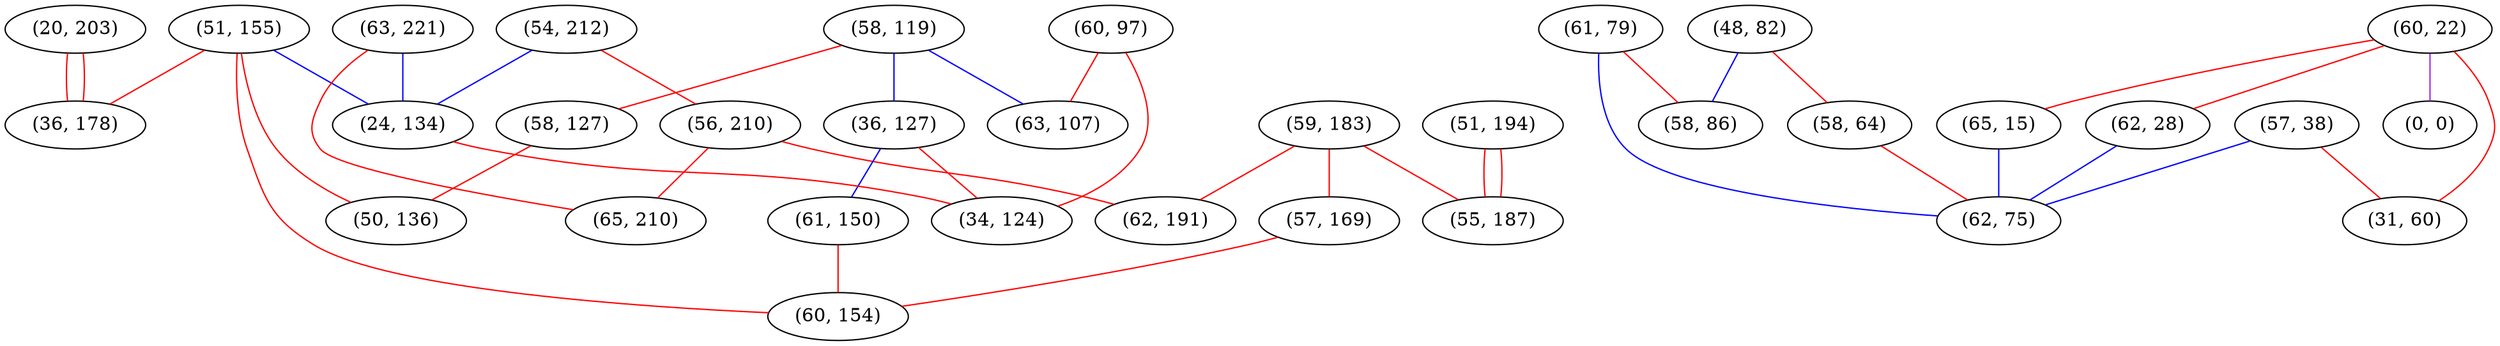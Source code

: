 graph "" {
"(54, 212)";
"(56, 210)";
"(59, 183)";
"(58, 119)";
"(51, 155)";
"(60, 97)";
"(36, 127)";
"(48, 82)";
"(58, 127)";
"(63, 221)";
"(58, 64)";
"(57, 38)";
"(60, 22)";
"(20, 203)";
"(51, 194)";
"(36, 178)";
"(50, 136)";
"(61, 79)";
"(57, 169)";
"(31, 60)";
"(63, 107)";
"(0, 0)";
"(24, 134)";
"(58, 86)";
"(65, 15)";
"(61, 150)";
"(62, 28)";
"(62, 191)";
"(60, 154)";
"(62, 75)";
"(34, 124)";
"(65, 210)";
"(55, 187)";
"(54, 212)" -- "(24, 134)"  [color=blue, key=0, weight=3];
"(54, 212)" -- "(56, 210)"  [color=red, key=0, weight=1];
"(56, 210)" -- "(65, 210)"  [color=red, key=0, weight=1];
"(56, 210)" -- "(62, 191)"  [color=red, key=0, weight=1];
"(59, 183)" -- "(55, 187)"  [color=red, key=0, weight=1];
"(59, 183)" -- "(62, 191)"  [color=red, key=0, weight=1];
"(59, 183)" -- "(57, 169)"  [color=red, key=0, weight=1];
"(58, 119)" -- "(58, 127)"  [color=red, key=0, weight=1];
"(58, 119)" -- "(63, 107)"  [color=blue, key=0, weight=3];
"(58, 119)" -- "(36, 127)"  [color=blue, key=0, weight=3];
"(51, 155)" -- "(60, 154)"  [color=red, key=0, weight=1];
"(51, 155)" -- "(24, 134)"  [color=blue, key=0, weight=3];
"(51, 155)" -- "(50, 136)"  [color=red, key=0, weight=1];
"(51, 155)" -- "(36, 178)"  [color=red, key=0, weight=1];
"(60, 97)" -- "(63, 107)"  [color=red, key=0, weight=1];
"(60, 97)" -- "(34, 124)"  [color=red, key=0, weight=1];
"(36, 127)" -- "(61, 150)"  [color=blue, key=0, weight=3];
"(36, 127)" -- "(34, 124)"  [color=red, key=0, weight=1];
"(48, 82)" -- "(58, 64)"  [color=red, key=0, weight=1];
"(48, 82)" -- "(58, 86)"  [color=blue, key=0, weight=3];
"(58, 127)" -- "(50, 136)"  [color=red, key=0, weight=1];
"(63, 221)" -- "(65, 210)"  [color=red, key=0, weight=1];
"(63, 221)" -- "(24, 134)"  [color=blue, key=0, weight=3];
"(58, 64)" -- "(62, 75)"  [color=red, key=0, weight=1];
"(57, 38)" -- "(31, 60)"  [color=red, key=0, weight=1];
"(57, 38)" -- "(62, 75)"  [color=blue, key=0, weight=3];
"(60, 22)" -- "(31, 60)"  [color=red, key=0, weight=1];
"(60, 22)" -- "(62, 28)"  [color=red, key=0, weight=1];
"(60, 22)" -- "(0, 0)"  [color=purple, key=0, weight=4];
"(60, 22)" -- "(65, 15)"  [color=red, key=0, weight=1];
"(20, 203)" -- "(36, 178)"  [color=red, key=0, weight=1];
"(20, 203)" -- "(36, 178)"  [color=red, key=1, weight=1];
"(51, 194)" -- "(55, 187)"  [color=red, key=0, weight=1];
"(51, 194)" -- "(55, 187)"  [color=red, key=1, weight=1];
"(61, 79)" -- "(62, 75)"  [color=blue, key=0, weight=3];
"(61, 79)" -- "(58, 86)"  [color=red, key=0, weight=1];
"(57, 169)" -- "(60, 154)"  [color=red, key=0, weight=1];
"(24, 134)" -- "(34, 124)"  [color=red, key=0, weight=1];
"(65, 15)" -- "(62, 75)"  [color=blue, key=0, weight=3];
"(61, 150)" -- "(60, 154)"  [color=red, key=0, weight=1];
"(62, 28)" -- "(62, 75)"  [color=blue, key=0, weight=3];
}
